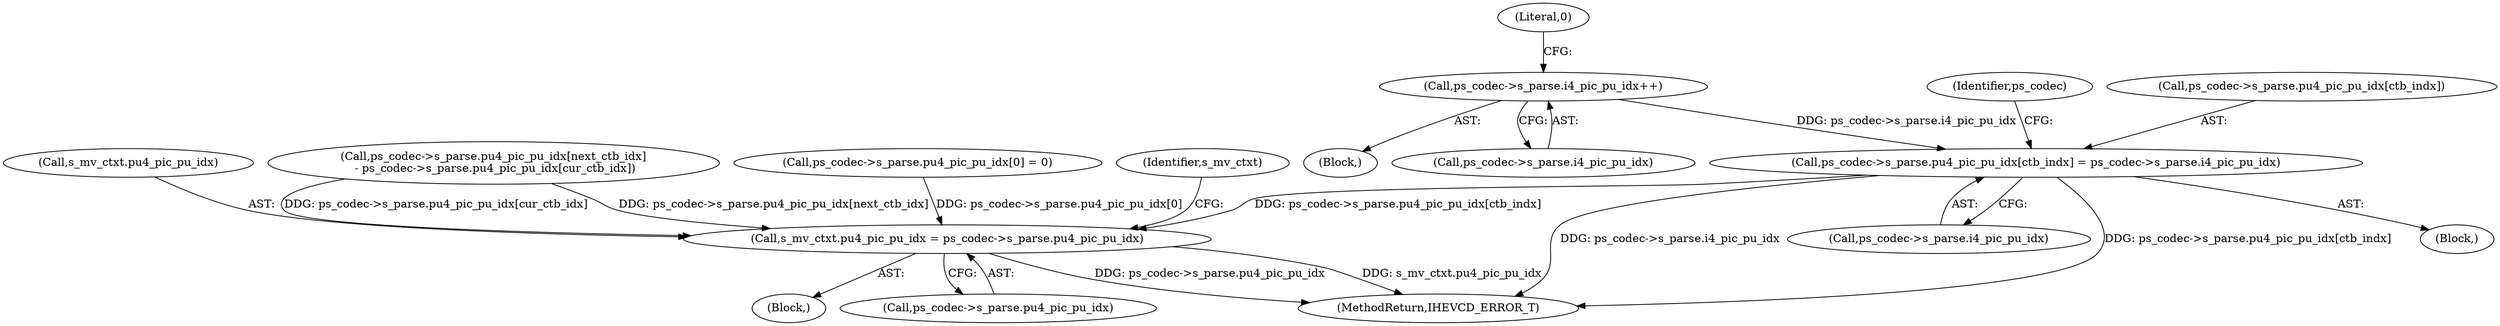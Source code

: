 digraph "0_Android_bcfc7124f6ef9f1ec128fb2e90de774a5b33d199_0@array" {
"1002310" [label="(Call,ps_codec->s_parse.pu4_pic_pu_idx[ctb_indx] = ps_codec->s_parse.i4_pic_pu_idx)"];
"1001983" [label="(Call,ps_codec->s_parse.i4_pic_pu_idx++)"];
"1003363" [label="(Call,s_mv_ctxt.pu4_pic_pu_idx = ps_codec->s_parse.pu4_pic_pu_idx)"];
"1001984" [label="(Call,ps_codec->s_parse.i4_pic_pu_idx)"];
"1001983" [label="(Call,ps_codec->s_parse.i4_pic_pu_idx++)"];
"1003364" [label="(Call,s_mv_ctxt.pu4_pic_pu_idx)"];
"1002326" [label="(Identifier,ps_codec)"];
"1002311" [label="(Call,ps_codec->s_parse.pu4_pic_pu_idx[ctb_indx])"];
"1002310" [label="(Call,ps_codec->s_parse.pu4_pic_pu_idx[ctb_indx] = ps_codec->s_parse.i4_pic_pu_idx)"];
"1001991" [label="(Literal,0)"];
"1005173" [label="(MethodReturn,IHEVCD_ERROR_T)"];
"1003246" [label="(Call,ps_codec->s_parse.pu4_pic_pu_idx[next_ctb_idx]\n - ps_codec->s_parse.pu4_pic_pu_idx[cur_ctb_idx])"];
"1002181" [label="(Block,)"];
"1002318" [label="(Call,ps_codec->s_parse.i4_pic_pu_idx)"];
"1003296" [label="(Block,)"];
"1000519" [label="(Call,ps_codec->s_parse.pu4_pic_pu_idx[0] = 0)"];
"1003363" [label="(Call,s_mv_ctxt.pu4_pic_pu_idx = ps_codec->s_parse.pu4_pic_pu_idx)"];
"1001800" [label="(Block,)"];
"1003374" [label="(Identifier,s_mv_ctxt)"];
"1003367" [label="(Call,ps_codec->s_parse.pu4_pic_pu_idx)"];
"1002310" -> "1002181"  [label="AST: "];
"1002310" -> "1002318"  [label="CFG: "];
"1002311" -> "1002310"  [label="AST: "];
"1002318" -> "1002310"  [label="AST: "];
"1002326" -> "1002310"  [label="CFG: "];
"1002310" -> "1005173"  [label="DDG: ps_codec->s_parse.i4_pic_pu_idx"];
"1002310" -> "1005173"  [label="DDG: ps_codec->s_parse.pu4_pic_pu_idx[ctb_indx]"];
"1001983" -> "1002310"  [label="DDG: ps_codec->s_parse.i4_pic_pu_idx"];
"1002310" -> "1003363"  [label="DDG: ps_codec->s_parse.pu4_pic_pu_idx[ctb_indx]"];
"1001983" -> "1001800"  [label="AST: "];
"1001983" -> "1001984"  [label="CFG: "];
"1001984" -> "1001983"  [label="AST: "];
"1001991" -> "1001983"  [label="CFG: "];
"1003363" -> "1003296"  [label="AST: "];
"1003363" -> "1003367"  [label="CFG: "];
"1003364" -> "1003363"  [label="AST: "];
"1003367" -> "1003363"  [label="AST: "];
"1003374" -> "1003363"  [label="CFG: "];
"1003363" -> "1005173"  [label="DDG: ps_codec->s_parse.pu4_pic_pu_idx"];
"1003363" -> "1005173"  [label="DDG: s_mv_ctxt.pu4_pic_pu_idx"];
"1003246" -> "1003363"  [label="DDG: ps_codec->s_parse.pu4_pic_pu_idx[next_ctb_idx]"];
"1003246" -> "1003363"  [label="DDG: ps_codec->s_parse.pu4_pic_pu_idx[cur_ctb_idx]"];
"1000519" -> "1003363"  [label="DDG: ps_codec->s_parse.pu4_pic_pu_idx[0]"];
}
